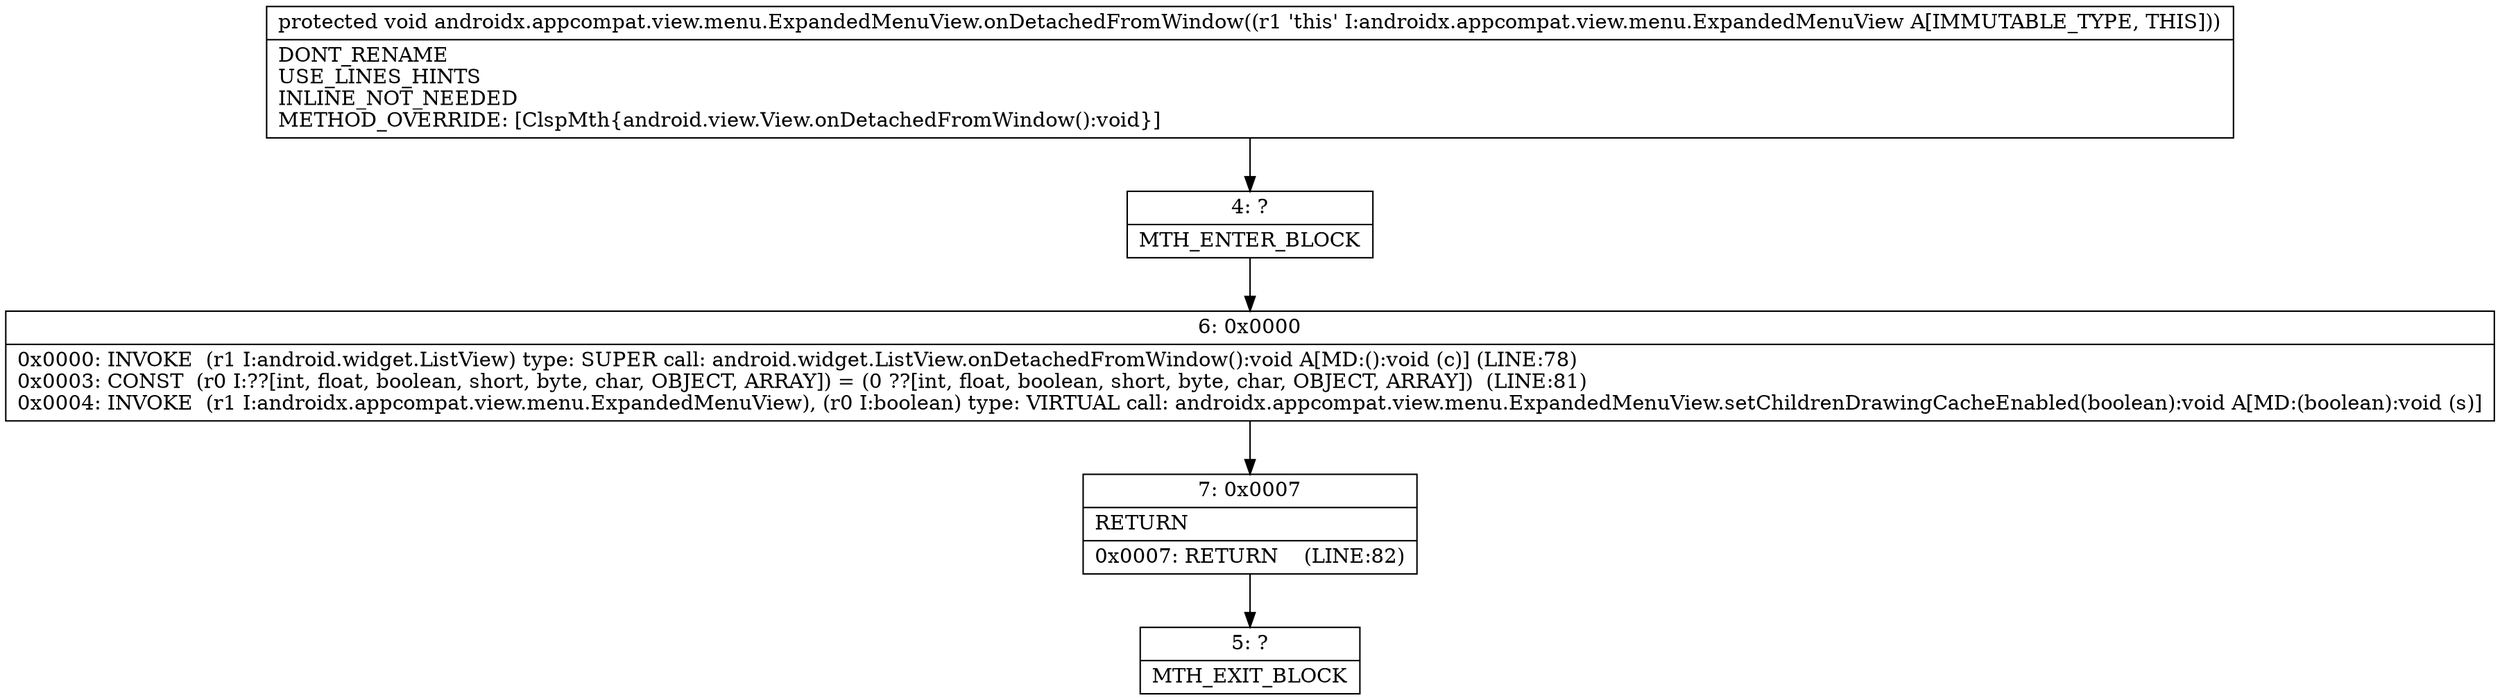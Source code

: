 digraph "CFG forandroidx.appcompat.view.menu.ExpandedMenuView.onDetachedFromWindow()V" {
Node_4 [shape=record,label="{4\:\ ?|MTH_ENTER_BLOCK\l}"];
Node_6 [shape=record,label="{6\:\ 0x0000|0x0000: INVOKE  (r1 I:android.widget.ListView) type: SUPER call: android.widget.ListView.onDetachedFromWindow():void A[MD:():void (c)] (LINE:78)\l0x0003: CONST  (r0 I:??[int, float, boolean, short, byte, char, OBJECT, ARRAY]) = (0 ??[int, float, boolean, short, byte, char, OBJECT, ARRAY])  (LINE:81)\l0x0004: INVOKE  (r1 I:androidx.appcompat.view.menu.ExpandedMenuView), (r0 I:boolean) type: VIRTUAL call: androidx.appcompat.view.menu.ExpandedMenuView.setChildrenDrawingCacheEnabled(boolean):void A[MD:(boolean):void (s)]\l}"];
Node_7 [shape=record,label="{7\:\ 0x0007|RETURN\l|0x0007: RETURN    (LINE:82)\l}"];
Node_5 [shape=record,label="{5\:\ ?|MTH_EXIT_BLOCK\l}"];
MethodNode[shape=record,label="{protected void androidx.appcompat.view.menu.ExpandedMenuView.onDetachedFromWindow((r1 'this' I:androidx.appcompat.view.menu.ExpandedMenuView A[IMMUTABLE_TYPE, THIS]))  | DONT_RENAME\lUSE_LINES_HINTS\lINLINE_NOT_NEEDED\lMETHOD_OVERRIDE: [ClspMth\{android.view.View.onDetachedFromWindow():void\}]\l}"];
MethodNode -> Node_4;Node_4 -> Node_6;
Node_6 -> Node_7;
Node_7 -> Node_5;
}

